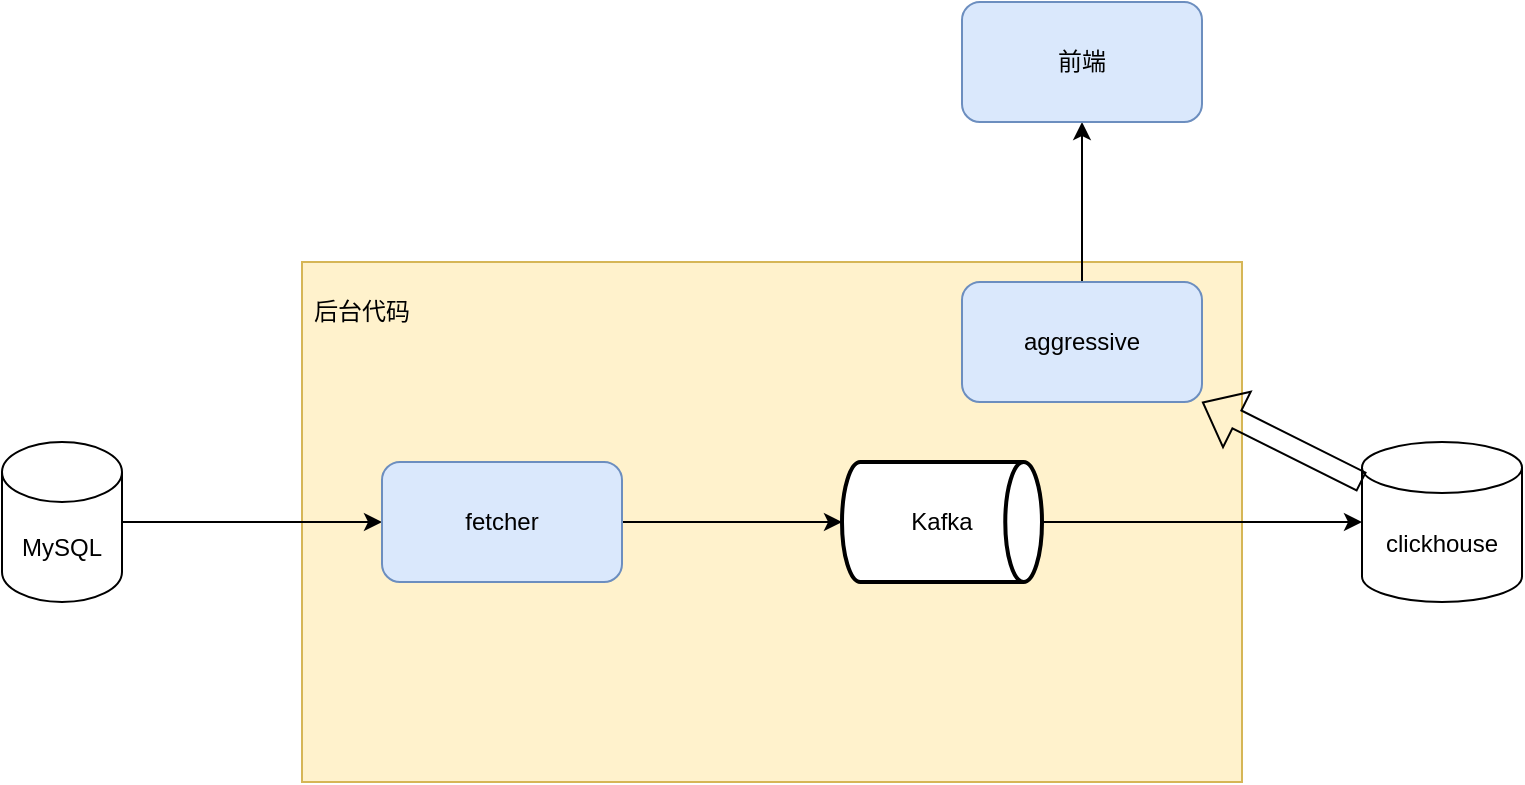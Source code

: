 <mxfile version="25.0.3">
  <diagram name="第 1 页" id="icaXaFWhSe88ullYqy8B">
    <mxGraphModel dx="1283" dy="856" grid="1" gridSize="10" guides="1" tooltips="1" connect="1" arrows="1" fold="1" page="1" pageScale="1" pageWidth="827" pageHeight="1169" math="0" shadow="0">
      <root>
        <mxCell id="0" />
        <mxCell id="1" parent="0" />
        <mxCell id="BQofmVe41HEEeJhDosUI-20" value="" style="rounded=0;whiteSpace=wrap;html=1;fillColor=#fff2cc;strokeColor=#d6b656;" vertex="1" parent="1">
          <mxGeometry x="230" y="130" width="470" height="260" as="geometry" />
        </mxCell>
        <mxCell id="BQofmVe41HEEeJhDosUI-18" style="edgeStyle=orthogonalEdgeStyle;rounded=0;orthogonalLoop=1;jettySize=auto;html=1;" edge="1" parent="1" source="BQofmVe41HEEeJhDosUI-15" target="BQofmVe41HEEeJhDosUI-19">
          <mxGeometry relative="1" as="geometry">
            <mxPoint x="280" y="260" as="targetPoint" />
          </mxGeometry>
        </mxCell>
        <mxCell id="BQofmVe41HEEeJhDosUI-15" value="MySQL" style="shape=cylinder3;whiteSpace=wrap;html=1;boundedLbl=1;backgroundOutline=1;size=15;" vertex="1" parent="1">
          <mxGeometry x="80" y="220" width="60" height="80" as="geometry" />
        </mxCell>
        <mxCell id="BQofmVe41HEEeJhDosUI-25" style="edgeStyle=orthogonalEdgeStyle;rounded=0;orthogonalLoop=1;jettySize=auto;html=1;" edge="1" parent="1" source="BQofmVe41HEEeJhDosUI-17" target="BQofmVe41HEEeJhDosUI-24">
          <mxGeometry relative="1" as="geometry" />
        </mxCell>
        <mxCell id="BQofmVe41HEEeJhDosUI-17" value="Kafka" style="strokeWidth=2;html=1;shape=mxgraph.flowchart.direct_data;whiteSpace=wrap;" vertex="1" parent="1">
          <mxGeometry x="500" y="230" width="100" height="60" as="geometry" />
        </mxCell>
        <mxCell id="BQofmVe41HEEeJhDosUI-22" style="edgeStyle=orthogonalEdgeStyle;rounded=0;orthogonalLoop=1;jettySize=auto;html=1;" edge="1" parent="1" source="BQofmVe41HEEeJhDosUI-19" target="BQofmVe41HEEeJhDosUI-17">
          <mxGeometry relative="1" as="geometry" />
        </mxCell>
        <mxCell id="BQofmVe41HEEeJhDosUI-19" value="fetcher" style="rounded=1;whiteSpace=wrap;html=1;fillColor=#dae8fc;strokeColor=#6c8ebf;" vertex="1" parent="1">
          <mxGeometry x="270" y="230" width="120" height="60" as="geometry" />
        </mxCell>
        <mxCell id="BQofmVe41HEEeJhDosUI-21" value="后台代码" style="text;html=1;align=center;verticalAlign=middle;whiteSpace=wrap;rounded=0;" vertex="1" parent="1">
          <mxGeometry x="230" y="140" width="60" height="30" as="geometry" />
        </mxCell>
        <mxCell id="BQofmVe41HEEeJhDosUI-24" value="clickhouse" style="shape=cylinder3;whiteSpace=wrap;html=1;boundedLbl=1;backgroundOutline=1;size=12.75;" vertex="1" parent="1">
          <mxGeometry x="760" y="220" width="80" height="80" as="geometry" />
        </mxCell>
        <mxCell id="BQofmVe41HEEeJhDosUI-31" value="" style="edgeStyle=orthogonalEdgeStyle;rounded=0;orthogonalLoop=1;jettySize=auto;html=1;" edge="1" parent="1" source="BQofmVe41HEEeJhDosUI-26" target="BQofmVe41HEEeJhDosUI-30">
          <mxGeometry relative="1" as="geometry" />
        </mxCell>
        <mxCell id="BQofmVe41HEEeJhDosUI-26" value="aggressive" style="rounded=1;whiteSpace=wrap;html=1;fillColor=#dae8fc;strokeColor=#6c8ebf;" vertex="1" parent="1">
          <mxGeometry x="560" y="140" width="120" height="60" as="geometry" />
        </mxCell>
        <mxCell id="BQofmVe41HEEeJhDosUI-28" value="" style="shape=flexArrow;endArrow=classic;html=1;rounded=0;" edge="1" parent="1" source="BQofmVe41HEEeJhDosUI-24" target="BQofmVe41HEEeJhDosUI-26">
          <mxGeometry width="50" height="50" relative="1" as="geometry">
            <mxPoint x="670" y="320" as="sourcePoint" />
            <mxPoint x="760" y="170" as="targetPoint" />
          </mxGeometry>
        </mxCell>
        <mxCell id="BQofmVe41HEEeJhDosUI-30" value="前端" style="rounded=1;whiteSpace=wrap;html=1;fillColor=#dae8fc;strokeColor=#6c8ebf;" vertex="1" parent="1">
          <mxGeometry x="560" width="120" height="60" as="geometry" />
        </mxCell>
      </root>
    </mxGraphModel>
  </diagram>
</mxfile>
